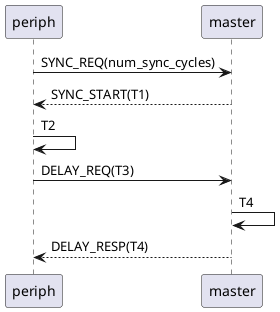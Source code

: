 @startuml
periph -> master: SYNC_REQ(num_sync_cycles)
master --> periph: SYNC_START(T1)
periph -> periph: T2
periph -> master: DELAY_REQ(T3)
master -> master: T4
master --> periph: DELAY_RESP(T4)
@enduml